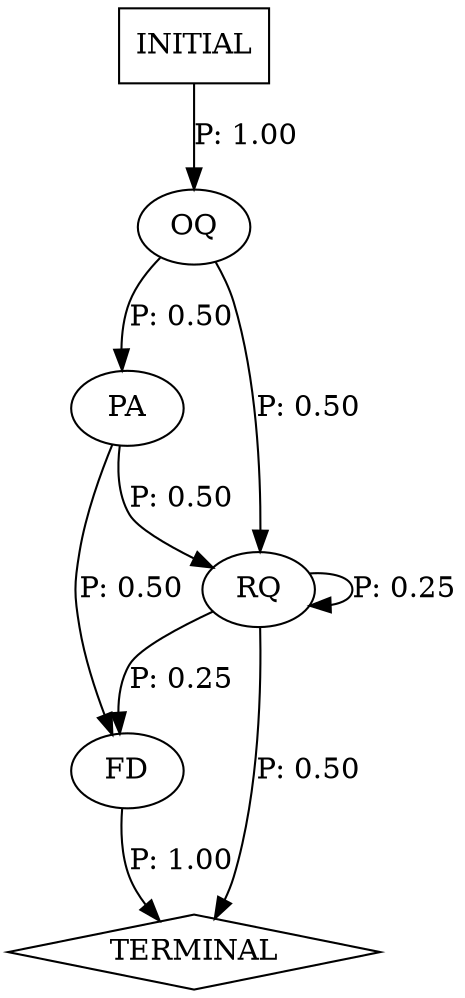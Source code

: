 digraph G {
  0 [label="FD"];
  1 [label="OQ"];
  2 [label="PA"];
  3 [label="RQ"];
  4 [label="TERMINAL",shape=diamond];
  5 [label="INITIAL",shape=box];
0->4 [label="P: 1.00"];
1->2 [label="P: 0.50"];
1->3 [label="P: 0.50"];
2->0 [label="P: 0.50"];
2->3 [label="P: 0.50"];
3->0 [label="P: 0.25"];
3->3 [label="P: 0.25"];
3->4 [label="P: 0.50"];
5->1 [label="P: 1.00"];
}
